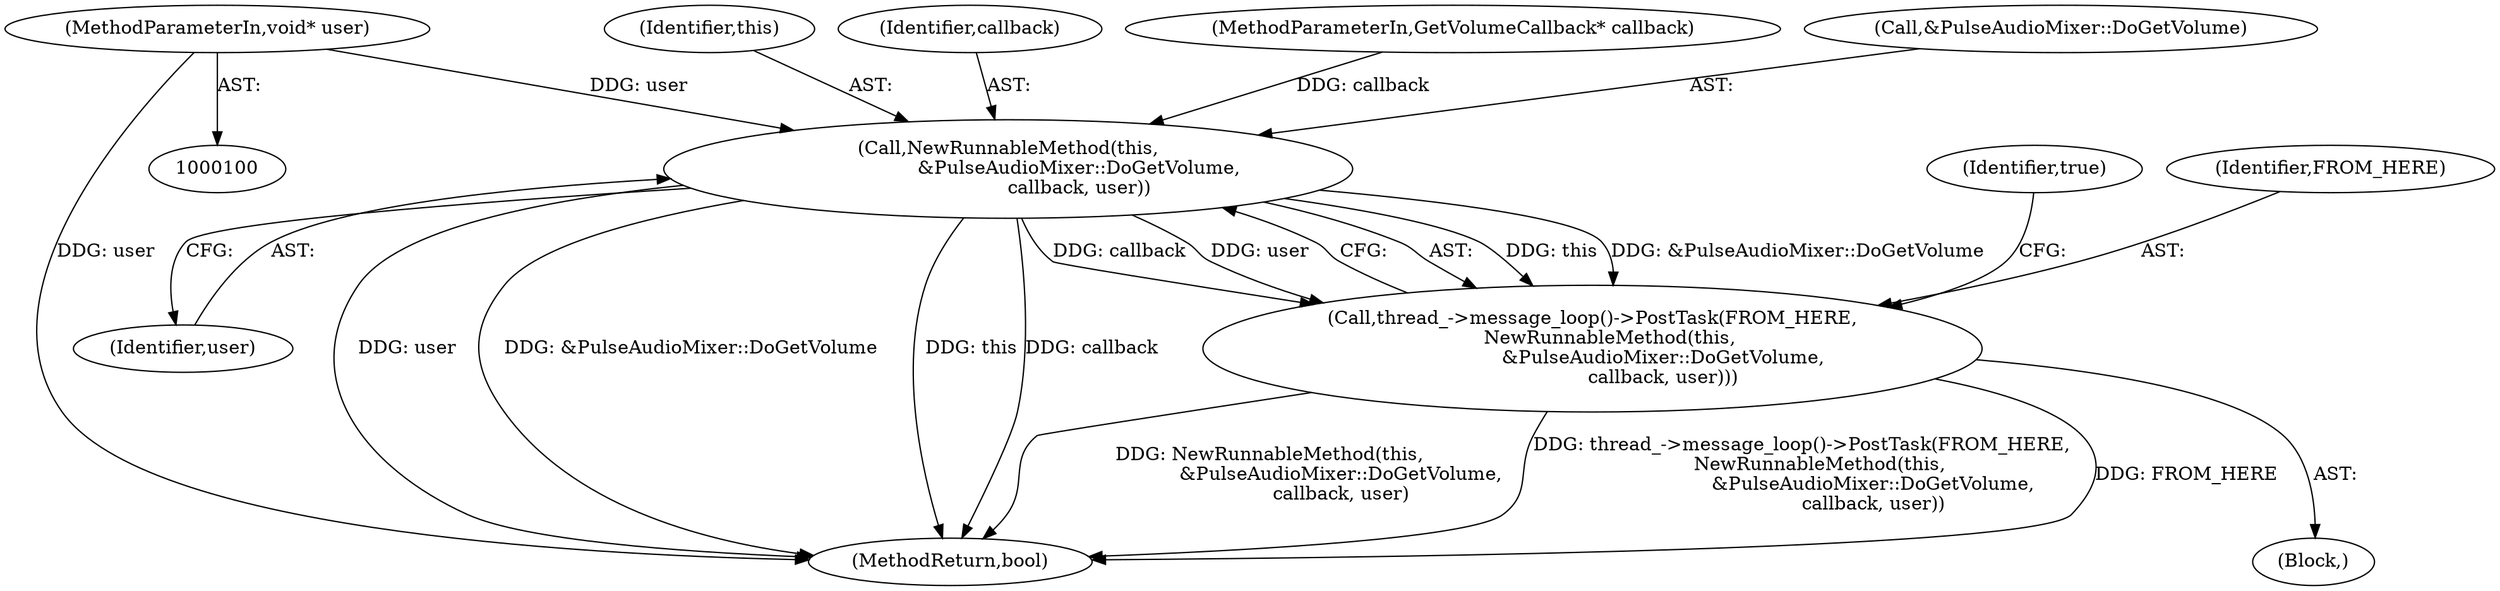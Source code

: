 digraph "1_Chrome_51dfe5e3b332bcea02fb4d4c7493ae841106dd9b_17@pointer" {
"1000102" [label="(MethodParameterIn,void* user)"];
"1000112" [label="(Call,NewRunnableMethod(this,\n                        &PulseAudioMixer::DoGetVolume,\n                        callback, user))"];
"1000110" [label="(Call,thread_->message_loop()->PostTask(FROM_HERE,\n      NewRunnableMethod(this,\n                        &PulseAudioMixer::DoGetVolume,\n                        callback, user)))"];
"1000113" [label="(Identifier,this)"];
"1000117" [label="(Identifier,user)"];
"1000110" [label="(Call,thread_->message_loop()->PostTask(FROM_HERE,\n      NewRunnableMethod(this,\n                        &PulseAudioMixer::DoGetVolume,\n                        callback, user)))"];
"1000120" [label="(MethodReturn,bool)"];
"1000116" [label="(Identifier,callback)"];
"1000102" [label="(MethodParameterIn,void* user)"];
"1000103" [label="(Block,)"];
"1000119" [label="(Identifier,true)"];
"1000111" [label="(Identifier,FROM_HERE)"];
"1000101" [label="(MethodParameterIn,GetVolumeCallback* callback)"];
"1000112" [label="(Call,NewRunnableMethod(this,\n                        &PulseAudioMixer::DoGetVolume,\n                        callback, user))"];
"1000114" [label="(Call,&PulseAudioMixer::DoGetVolume)"];
"1000102" -> "1000100"  [label="AST: "];
"1000102" -> "1000120"  [label="DDG: user"];
"1000102" -> "1000112"  [label="DDG: user"];
"1000112" -> "1000110"  [label="AST: "];
"1000112" -> "1000117"  [label="CFG: "];
"1000113" -> "1000112"  [label="AST: "];
"1000114" -> "1000112"  [label="AST: "];
"1000116" -> "1000112"  [label="AST: "];
"1000117" -> "1000112"  [label="AST: "];
"1000110" -> "1000112"  [label="CFG: "];
"1000112" -> "1000120"  [label="DDG: user"];
"1000112" -> "1000120"  [label="DDG: &PulseAudioMixer::DoGetVolume"];
"1000112" -> "1000120"  [label="DDG: this"];
"1000112" -> "1000120"  [label="DDG: callback"];
"1000112" -> "1000110"  [label="DDG: this"];
"1000112" -> "1000110"  [label="DDG: &PulseAudioMixer::DoGetVolume"];
"1000112" -> "1000110"  [label="DDG: callback"];
"1000112" -> "1000110"  [label="DDG: user"];
"1000101" -> "1000112"  [label="DDG: callback"];
"1000110" -> "1000103"  [label="AST: "];
"1000111" -> "1000110"  [label="AST: "];
"1000119" -> "1000110"  [label="CFG: "];
"1000110" -> "1000120"  [label="DDG: NewRunnableMethod(this,\n                        &PulseAudioMixer::DoGetVolume,\n                        callback, user)"];
"1000110" -> "1000120"  [label="DDG: thread_->message_loop()->PostTask(FROM_HERE,\n      NewRunnableMethod(this,\n                        &PulseAudioMixer::DoGetVolume,\n                        callback, user))"];
"1000110" -> "1000120"  [label="DDG: FROM_HERE"];
}
